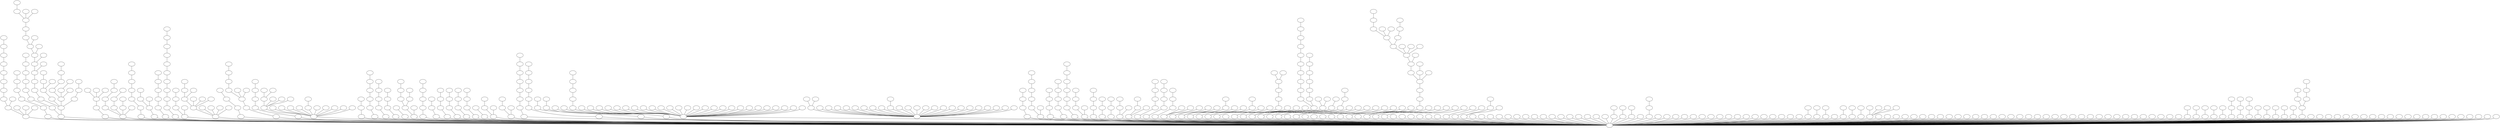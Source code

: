 graph G {
	node [label=""]
	1065400254151954432
	1066127981591048197
	1065892532209491968
	1065730249730723842
	1065771999639683077
	1065578571769499648
	1065608444030406657
	1066086189378101248
	1065671660328665088
	1065671497182785537
	1065699354865008640
	1066448911458594817
	1065700969294389249
	1066134655265579008
	1065715988124106752
	1065706178083090434
	1065942410763649024
	1065813232332369920
	1065780137524961281
	1065596131428757504
	1065579956724539392
	1065747539524227072
	1065796361684221952
	1065590454895472640
	1065590051197894656
	1065589836738772992
	1065681778906726401
	1065657075114622976
	1065616056637476864
	1065580102744985600
	1066349406344089601
	1065719288525463552
	1065638133298053122
	1065626559896268800
	1065612780043149315
	1067219709400014849
	1066025023452966912
	1065798108305547264
	1065622719444803585
	1065612836225916928
	1065597936208351232
	1065763843828154369
	1066150795777884160
	1065680229090451458
	1065655785739309061
	1065584335116533761
	1065709766578761728
	1065643075740069891
	1065639862445912065
	1065642754288611330
	1066001382589808640
	1067084106792603650
	1067429788531404800
	1067814511036424193
	1067186739456983045
	1067522284175396864
	1069129681549619200
	1067847058021847040
	1067923625779576840
	1067183369044164608
	1068067010209288192
	1067189799042326534
	1067185105041379330
	1067458140772462594
	1067992438906609665
	1067169109878734848
	1073571826096316417
	1067114634233212929
	1067132446632759297
	1067460422326935552
	1067532426681868288
	1067281163042082816
	1067414054665404418
	1067766501439098880
	1067817483032248320
	1068010882108510208
	1067243292373516288
	1067607763638018048
	1067066104156176385
	1067206046899453952
	1067882601128632334
	1068681106801610752
	1067690049066672128
	1067162068824944641
	1068327357902188544
	1067140934561931265
	1067184135893118976
	1068793502258089984
	1067682961728962561
	1069348094184087552
	1067067672620351488
	1067484914508066816
	1067389767766073344
	1067333957405077504
	1067684143876775936
	1067997046412582914
	1067582092572209152
	1068358795271667712
	1067817264039321600
	1067725545474088960
	1068535590046576641
	1067305487849316352
	1067395935670595584
	1067255676773240832
	1067303907599114240
	1067858540008755200
	1074146056168968192
	1068224925583007744
	1067663763153674240
	1070034350975049728
	1068050687915896832
	1067383546954883072
	1069262254728724480
	1068127975441408000
	1067258561195999232
	1067885376931602440
	1071783386463666181
	1070321221756162048
	1067779860876025857
	1070863845739061249
	1067953714198183936
	1068145544369967105
	1067508740973309956
	1067913944831004674
	1067994835280379904
	1068528078484373509
	1067072086865256449
	1067237692231114752
	1067174428302282754
	1069274428909981699
	1072390981939548160
	1067266307328897030
	1077205820146937856
	1067629094978777088
	1067149890487111682
	1067057581028507648
	1067958100806766593
	1068146817412542464
	1069971052057583617
	1071073387114651648
	1068270825030082561
	1067091319841935360
	1068712508154888192
	1087278982301736960
	1067082125684297728
	1067154133101289473
	1074134699822497792
	1067442076466520064
	1067477416820518912
	1067264907635294208
	1098602476264144896
	1067098706007203841
	1069758427944116224
	1071443852379217921
	1068416522182377472
	1071153614213787648
	1067282994988167168
	1067497387231371264
	1067590092980662272
	1067132308652646400
	1067433392797405184
	1087023111952830464
	1068636621581488128
	1070390623285534725
	1067622989397512192
	1067185806975148032
	1098605492442726408
	1067354591300325376
	1067221838701293569
	1068437356468936704
	1068386577259405313
	1067106520041775104
	1067116281659305986
	1067465316777803777
	1067134413979508738
	1067583853248671744
	1067194243603734530
	1067534661461712896
	1068112105667203073
	1067651457690857472
	1090238527508496384
	1075754042977062913
	1074360989930397698
	1090320298044469248
	1067461527635017733
	1067229927202791425
	1069056751998287873
	1068369261536567296
	1071075258688569345
	1069969794965811200
	1067306319215030273
	1067872399071289346
	1068029634686660610
	1067309974764818432
	1070185612131647488
	1068616349012893696
	1068130176582803457
	1090313568401178627
	1082096717418262529
	1067680265479364609
	1067305848320520192
	1068982781974380545
	1067182768134778882
	1065765699350614016
	1090712320798388224
	1071864866460315649
	1070481616537972736
	1066179179400634368
	1065731142576455680
	1090713590217068544
	1067777342032891904
	1068386940721004545
	1068910162394718209
	1065583927052693504
	1067256832627023872
	1067781156991451136
	1070313262712045568
	1090238885861351426
	1065612497791668224
	1069345327604486144
	1072130368197799936
	1066349752709775362
	1067103785028337664
	1065714994472501249
	1090320254134304769
	1065591145596624899
	1067220704020582401
	1099760834220306433
	1067344997337378816
	1067226946549903362
	1101932126369386498
	1090711974776696832
	1101692550900080640
	1090246345363984384
	1102387781714751491
	1084868291028504576
	1090649948662652929
	1067515649163853824
	1090130045035786240
	1099160702693007362
	1090419439433076742
	1072845670577553419
	1067404655112663040
	1105858340679233536
	1068899595411968000
	1067463407832449025
	1069130705249034241
	1074298604200685573
	1072846367339343873
	1080769023166562304
	1089676770683449344
	1071568840759435264
	1090379039347359745
	1067269080858554368
	1079243141289558016
	1065725932973961218
	1065807770400772097
	1069335669716054016
	1071746485329584130
	1065604726291644416
	1065581266349826048
	1090711346306473984
	1098733329321472005
	1090718607670198272
	1065730565058387968
	1065645273123340293
	1067589482235465728
	1090213672079814656
	1065785974653775872
	1065733449498222592
	1065718310921105409
	1092721236055113728
	1090649204869947393
	1090741472511606785
	1090323400743153665
	1090710291086598144
	1098924451079643136
	1098951437579706368
	1091002912073871366
	1090724114216730637
	1090416074657550336
	1067267345947648000
	1067268298864156672
	1067267122865233920
	1067268157369286656
	1067942025515937792
	1068727108061540352
	1071891390152564739
	1067211045641564160
	1067190086712799232
	1067190909702422528
	1067190400979542016
	1067190739233329158
	1068133148280655873
	1065770294193864705
	1098881434599731200
	1065692501393244165
	1076115914389680129
	1072644389741256708
	1124457222422110208
	1065599196672053248
	1076996783832735745
	1065592269871505408
	1067391554522877958
	1065612928915775489
	1066109820221210624
	1073572683311403008
	1072402097772158976
	1066310534893588481
	1083344924605644800
	1065645835420135424
	1083345192793632770
	1065991278482079744
	1090903341394210816
	1090878857756971008
	1090720350814552077
	1090902467565494272
	1068976807901306881
	1066038777741811721
	1071747927171850240
	1090864133187133441
	1090887439089049600
	1090883141647114240
	1066042568557936640
	1090710765730820096
	1069256383340662785
	1090231308360601601
	1090129963464998913
	1067131349172174849
	1067212650269036544
	1067216628105007104
	1065598993407909888
	1067198468513570817
	1071224997266415619
	1083344790421491712
	1065623032528601099
	1090130236690259968
	1066128523390271488
	1090713001211060224
	1067863241999691777
	1094766242202738689
	1065626370238234625
	1069789782333710336
	1065724438421880832
	1071746859172065281
	1070163400607457280
	1083345079157297152
	1070381526972547072
	1065653987918168064
	1065790755682361344
	1066455576920686592
	1067089987437391878
	1067091626504462336
	1067116529114906625
	1067239301157740544
	1065618849163292673
	1100786574789406723
	1065602251618693120
	1065701061384499200
	1073352183960227845
	1090269293323837441
	1065677009987272706
	1070188440623271937
	1067144104067457024
	1066031886672281600
	1090358726236753921
	1090345295353765888
	1090338620119097344
	1098642132099686400
	1090320478168858626
	1099159414093754369
	1090739529064034306
	1098908789707849730
	1099159625591476225
	1090529200337895424
	1098605156143456262
	1105853755201867778
	1123426113483464704
	1094765831379083265
	1090493054966845440
	1098759327513538560
	1098715424588353536
	1090515601351532544
	1090324387658690565
	1098929656881917952
	1098914020470464514
	1105857624061427712
	1099116558679490560
	1068201600819183616
	1068983822681890817
	1068614628664463360
	1065642079450128384
	1065804065060270081
	1099761347510718464
	1065732874731757568
	1065605696752881665
	1067228724377149440
	1068442328296230913
	1090214196321681409
	1091074461888000000
	1065583752619921408
	1090904444777259008
	1065822401211105280
	1065591582836047873
	1065712897890770944
	1091074078755016704
	1066559821070000128
	1099769653646176257
	1066414579301797888
	1101406821158436865
	1067191244986753025
	1065998143303675904
	1065634966636240897
	1099771004904263681
	1098898536081567744
	1065725392558936064
	1090878599131992064
	1091103334155591681
	1090713855829962754
	1087197124180217856
	1072847497259823109
	1090709528511897600
	1066079976607399936
	1098734927087132673
	1099761218405814273
	1065696782959722496
	1068983393155760128
	1065794818725605377
	1065614453528502273
	1065659870182076418
	1065663336161992713
	1067190544646979585
	1065592027516190720
	1065860223674523648
	1091075398190882816
	1098762497257947136
	1065592109883895808
	1083344574746112001
	1065598527596834817
	1067109162419666946
	1065827769597157376
	1065618130670682113
	1065872430932140032
	1065711588236251136
	1090745236236787716
	1065676362030202881
	1065737564097675264
	1091831984672915463
	1098761967060176896
	1098761535038513152
	1065749046105649152
	1066129040900325376
	1090713443550748672
	1065793996864114689
	1065643284301660160
	1099773099531214849
	1065700067611426816
	1067215950620106752
	1065724630806212608
	1065737378449539072
	1065635377883619328
	1065929059413213184
	1068909892319232002
	1068909403833884672
	1066455849613369344
	1067230435258875905
	1067243308773081088
	1067142609469083657
	1065632854015565825
	1084387040937029632
	1066164256033439744
	1067111795926712320
	1068908720334213120
	1065656442588487680
	1065605089732239360
	1065698429232402432
	1090242625888833537
	1090242152364470272
	1065897049433022464
	1065608212437700608
	1065650056802521089
	1065670728974921728
	1065598220817059841
	1067192298277126144
	1068910053464424450
	1067175638342254593
	1091075026529337344
	1065770600210288640
	1065903455930327040
	1088103960685264896
	1067190505036017665
	1065727235380912133
	1098727804164861953
	1066141402768109568
	1066456400828747778
	1067160526218612736
	1065600931927154689
	1065678505659248640
	1065795179360280576
	1066064178132238341
	1099160419040661506
	1065591855725912065
	1090863885672828928
	1067217979463659520
	1065802736460009472
	1065860393615220736
	1066146648240226304
	1090243585516044288
	1079687032367185920
	1065665375520677888
	1065807727090376705
	1065657567156801536
	1082358674201427968
	1065635820302929921
	1065728239493160960
	1066153192902328320
	1098757132873166849
	1065712200126484480
	1065949346783535104
	1065869661722558464
	1065751956889763840
	1065639160583806976
	1065646846738137088
	1065861856487661568
	1065798595125772288
	1099209792562831360
	1127002491613138944
	1091092391476498433
	1065740971747524608
	1065684434781913089
	1090243431991934976
	1099773527425724416
	1065729997674094594
	1065599170835296256
	1065607659146043392
	1066318404741677056
	1065648237145669633
	1090317790001549313
	1090384979740155904
	1065648666994765825
	1106215083884138496
	1067223590343516160
	1065684990007148545
	1091131251237535746
	1091075748205678592
	1065792625578516482
	1082488626661994497
	1065638201631653890
	1091075962878418944
	1084797273706504193
	1065615838340878336
	1065752093905035264
	1090243733906485248
	1082360142916665354
	1067218249002172416
	1065802101614436352
	1065609098387963904
	1065622039397048320
	1098927716005498881
	1091085103382646784
	1065745119956090881
	1065650292581171202
	1065683584164536320
	1067227616946597888
	1065705354267308032
	1065909958917611520
	1065705424836423680
	1065652050506072064
	1090965514858446848
	1065712881696731137
	1065671970761703425
	1065751212736176128
	1065951410263654400
	1067466409721163776
	1091106345548500994
	1091098382666412033
	1065687950825058309
	1066192325796220928
	1065617301213495296
	1085153288650149889
	1065685361966366721
	1065809200087949312
	1067219683366133760
	1065810889691942912
	1065951684545978370
	1065618050735587329
	1091172573956587520
	1091107014254751744
	1091173298489090049
	1065758296328548358
	1065655560870260737
	1065998195111677952
	1065759223118581760
	1100594003500851200
	1091251571885629442
	1090966870344298497
	1091067000133042176
	1066331498062770177
	1065686749471481863
	1066207197615411200
	1065610513365770240
	1091175537408565248
	1091110358574616576
	1065622915830431749
	1067220620088356865
	1085478411643113472
	1085478625590284288
	1065690876993839104
	1067233194938966017
	1091067983538020352
	1065687575770341376
	1065619643610611713
	1066245576524615680
	1067239464907476994
	1065816990298906624
	1065843855357108224
	1066252322970337281
	1091322857328660480
	1067227385689452544
	1066377376370552832
	1091323016657678342
	1091404310242422785
	1100649332380966912
	1067241456870588417
	1091230892591333377
	1091250076331245568
	1065688114969157632
	1091250288063700992
	1091323052615524352
	1091403385805320192
	1091401634440110081
	1091404107246497793
	1067247738063134720
	1091323140049911808
	1091398995149111296
	1091252659443634177
	1091323202075312128
	1091405251427487744
	1091405907941044224
	1091399559975260162
	1065688972142219266
	1067248262091075584
	1065694565837860864
	1065714738439569408
	1091408697337630721
	1091256807824216064
	1091408222743715840
	1091410560917356544
	1067251472046395392
	1091404882660052992
	1091326916487979010
	1091326959089602561
	1066127981591048197 -- 1065400254151954432
	1065892532209491968 -- 1065400254151954432
	1065730249730723842 -- 1065400254151954432
	1065771999639683077 -- 1065400254151954432
	1065578571769499648 -- 1065400254151954432
	1065608444030406657 -- 1065400254151954432
	1066086189378101248 -- 1065400254151954432
	1065671660328665088 -- 1065400254151954432
	1065671497182785537 -- 1065400254151954432
	1065699354865008640 -- 1065400254151954432
	1066448911458594817 -- 1065400254151954432
	1065700969294389249 -- 1065400254151954432
	1066134655265579008 -- 1065400254151954432
	1065715988124106752 -- 1065400254151954432
	1065706178083090434 -- 1065400254151954432
	1065942410763649024 -- 1065400254151954432
	1065813232332369920 -- 1065400254151954432
	1065780137524961281 -- 1065400254151954432
	1065596131428757504 -- 1065400254151954432
	1065579956724539392 -- 1065400254151954432
	1065747539524227072 -- 1065400254151954432
	1065796361684221952 -- 1065400254151954432
	1065590454895472640 -- 1065400254151954432
	1065590051197894656 -- 1065400254151954432
	1065589836738772992 -- 1065400254151954432
	1065681778906726401 -- 1065400254151954432
	1065657075114622976 -- 1065400254151954432
	1065616056637476864 -- 1065400254151954432
	1065580102744985600 -- 1065400254151954432
	1066349406344089601 -- 1065400254151954432
	1065719288525463552 -- 1065400254151954432
	1065638133298053122 -- 1065400254151954432
	1065626559896268800 -- 1065400254151954432
	1065612780043149315 -- 1065400254151954432
	1067219709400014849 -- 1065400254151954432
	1066025023452966912 -- 1065400254151954432
	1065798108305547264 -- 1065400254151954432
	1065622719444803585 -- 1065400254151954432
	1065612836225916928 -- 1065400254151954432
	1065597936208351232 -- 1065400254151954432
	1065763843828154369 -- 1065400254151954432
	1066150795777884160 -- 1065400254151954432
	1065680229090451458 -- 1065400254151954432
	1065655785739309061 -- 1065400254151954432
	1065584335116533761 -- 1065400254151954432
	1065709766578761728 -- 1065400254151954432
	1065643075740069891 -- 1065400254151954432
	1065639862445912065 -- 1065400254151954432
	1065642754288611330 -- 1065400254151954432
	1066001382589808640 -- 1065400254151954432
	1067084106792603650 -- 1065400254151954432
	1067429788531404800 -- 1065400254151954432
	1067814511036424193 -- 1065400254151954432
	1067186739456983045 -- 1065400254151954432
	1067522284175396864 -- 1065400254151954432
	1069129681549619200 -- 1065400254151954432
	1067847058021847040 -- 1065400254151954432
	1067923625779576840 -- 1065400254151954432
	1067183369044164608 -- 1065400254151954432
	1068067010209288192 -- 1065400254151954432
	1067189799042326534 -- 1065400254151954432
	1067185105041379330 -- 1065400254151954432
	1067458140772462594 -- 1065400254151954432
	1067992438906609665 -- 1065400254151954432
	1067169109878734848 -- 1065400254151954432
	1073571826096316417 -- 1065400254151954432
	1067114634233212929 -- 1065400254151954432
	1067132446632759297 -- 1065400254151954432
	1067460422326935552 -- 1065400254151954432
	1067532426681868288 -- 1065400254151954432
	1067281163042082816 -- 1065400254151954432
	1067414054665404418 -- 1065400254151954432
	1067766501439098880 -- 1065400254151954432
	1067817483032248320 -- 1065400254151954432
	1068010882108510208 -- 1065400254151954432
	1067243292373516288 -- 1065400254151954432
	1067607763638018048 -- 1065400254151954432
	1067066104156176385 -- 1065400254151954432
	1067206046899453952 -- 1065400254151954432
	1067882601128632334 -- 1065400254151954432
	1068681106801610752 -- 1065400254151954432
	1067690049066672128 -- 1065400254151954432
	1067162068824944641 -- 1065400254151954432
	1068327357902188544 -- 1065400254151954432
	1067140934561931265 -- 1065400254151954432
	1067184135893118976 -- 1065400254151954432
	1068793502258089984 -- 1065400254151954432
	1067682961728962561 -- 1065400254151954432
	1069348094184087552 -- 1065400254151954432
	1067067672620351488 -- 1065400254151954432
	1067484914508066816 -- 1065400254151954432
	1067389767766073344 -- 1065400254151954432
	1067333957405077504 -- 1065400254151954432
	1067684143876775936 -- 1065400254151954432
	1067997046412582914 -- 1065400254151954432
	1067582092572209152 -- 1065400254151954432
	1068358795271667712 -- 1065400254151954432
	1067817264039321600 -- 1065400254151954432
	1067725545474088960 -- 1065400254151954432
	1068535590046576641 -- 1065400254151954432
	1067305487849316352 -- 1065400254151954432
	1067395935670595584 -- 1065400254151954432
	1067255676773240832 -- 1065400254151954432
	1067303907599114240 -- 1065400254151954432
	1067858540008755200 -- 1065400254151954432
	1074146056168968192 -- 1065400254151954432
	1068224925583007744 -- 1065400254151954432
	1067663763153674240 -- 1065400254151954432
	1070034350975049728 -- 1065400254151954432
	1068050687915896832 -- 1065400254151954432
	1067383546954883072 -- 1065400254151954432
	1069262254728724480 -- 1065400254151954432
	1068127975441408000 -- 1065400254151954432
	1067258561195999232 -- 1065400254151954432
	1067885376931602440 -- 1065400254151954432
	1071783386463666181 -- 1065400254151954432
	1070321221756162048 -- 1065400254151954432
	1067779860876025857 -- 1065400254151954432
	1070863845739061249 -- 1065400254151954432
	1067953714198183936 -- 1065400254151954432
	1068145544369967105 -- 1065400254151954432
	1067508740973309956 -- 1065400254151954432
	1067913944831004674 -- 1065400254151954432
	1067994835280379904 -- 1065400254151954432
	1068528078484373509 -- 1065400254151954432
	1067072086865256449 -- 1065400254151954432
	1067237692231114752 -- 1065400254151954432
	1067174428302282754 -- 1065400254151954432
	1069274428909981699 -- 1065400254151954432
	1072390981939548160 -- 1065400254151954432
	1067266307328897030 -- 1065400254151954432
	1077205820146937856 -- 1065400254151954432
	1067629094978777088 -- 1065400254151954432
	1067149890487111682 -- 1065400254151954432
	1067057581028507648 -- 1065400254151954432
	1067958100806766593 -- 1065400254151954432
	1068146817412542464 -- 1065400254151954432
	1069971052057583617 -- 1065400254151954432
	1071073387114651648 -- 1065400254151954432
	1068270825030082561 -- 1065400254151954432
	1067091319841935360 -- 1065400254151954432
	1068712508154888192 -- 1065400254151954432
	1087278982301736960 -- 1065400254151954432
	1067082125684297728 -- 1065400254151954432
	1067154133101289473 -- 1065400254151954432
	1074134699822497792 -- 1065400254151954432
	1067442076466520064 -- 1065400254151954432
	1067477416820518912 -- 1065400254151954432
	1067264907635294208 -- 1065400254151954432
	1098602476264144896 -- 1065400254151954432
	1067098706007203841 -- 1065400254151954432
	1069758427944116224 -- 1065400254151954432
	1071443852379217921 -- 1065400254151954432
	1068416522182377472 -- 1065400254151954432
	1071153614213787648 -- 1065400254151954432
	1067282994988167168 -- 1065400254151954432
	1067497387231371264 -- 1065400254151954432
	1067590092980662272 -- 1065400254151954432
	1067132308652646400 -- 1065400254151954432
	1067433392797405184 -- 1065400254151954432
	1087023111952830464 -- 1065400254151954432
	1068636621581488128 -- 1065400254151954432
	1070390623285534725 -- 1065400254151954432
	1067622989397512192 -- 1065400254151954432
	1067185806975148032 -- 1065400254151954432
	1098605492442726408 -- 1065400254151954432
	1067354591300325376 -- 1065400254151954432
	1067221838701293569 -- 1065400254151954432
	1068437356468936704 -- 1065400254151954432
	1068386577259405313 -- 1065400254151954432
	1067106520041775104 -- 1065400254151954432
	1067116281659305986 -- 1065400254151954432
	1067465316777803777 -- 1065400254151954432
	1067134413979508738 -- 1065400254151954432
	1067583853248671744 -- 1065400254151954432
	1067194243603734530 -- 1065400254151954432
	1067534661461712896 -- 1065400254151954432
	1068112105667203073 -- 1065400254151954432
	1067651457690857472 -- 1065400254151954432
	1090238527508496384 -- 1065400254151954432
	1075754042977062913 -- 1065400254151954432
	1074360989930397698 -- 1065400254151954432
	1090320298044469248 -- 1065400254151954432
	1067461527635017733 -- 1065400254151954432
	1067229927202791425 -- 1065400254151954432
	1069056751998287873 -- 1065400254151954432
	1068369261536567296 -- 1065400254151954432
	1071075258688569345 -- 1065400254151954432
	1069969794965811200 -- 1065400254151954432
	1067306319215030273 -- 1065400254151954432
	1067872399071289346 -- 1065400254151954432
	1068029634686660610 -- 1065400254151954432
	1067309974764818432 -- 1065400254151954432
	1070185612131647488 -- 1065400254151954432
	1068616349012893696 -- 1065400254151954432
	1068130176582803457 -- 1065400254151954432
	1090313568401178627 -- 1065400254151954432
	1082096717418262529 -- 1065400254151954432
	1067680265479364609 -- 1065400254151954432
	1067305848320520192 -- 1065400254151954432
	1068982781974380545 -- 1065400254151954432
	1067182768134778882 -- 1065400254151954432
	1065765699350614016 -- 1065747539524227072
	1090712320798388224 -- 1065747539524227072
	1071864866460315649 -- 1067140934561931265
	1070481616537972736 -- 1067140934561931265
	1066179179400634368 -- 1066134655265579008
	1065731142576455680 -- 1065730249730723842
	1090713590217068544 -- 1065730249730723842
	1067777342032891904 -- 1067651457690857472
	1068386940721004545 -- 1068386577259405313
	1068910162394718209 -- 1067465316777803777
	1065583927052693504 -- 1065580102744985600
	1067256832627023872 -- 1065580102744985600
	1067781156991451136 -- 1067583853248671744
	1070313262712045568 -- 1068528078484373509
	1090238885861351426 -- 1090238527508496384
	1065612497791668224 -- 1065608444030406657
	1069345327604486144 -- 1068010882108510208
	1072130368197799936 -- 1071864866460315649
	1066349752709775362 -- 1066349406344089601
	1067103785028337664 -- 1066349406344089601
	1065714994472501249 -- 1065709766578761728
	1090320254134304769 -- 1065709766578761728
	1065591145596624899 -- 1065590051197894656
	1067220704020582401 -- 1067219709400014849
	1099760834220306433 -- 1067219709400014849
	1067344997337378816 -- 1067219709400014849
	1067226946549903362 -- 1067219709400014849
	1101932126369386498 -- 1067219709400014849
	1090711974776696832 -- 1067219709400014849
	1101692550900080640 -- 1067219709400014849
	1090246345363984384 -- 1067219709400014849
	1102387781714751491 -- 1067219709400014849
	1084868291028504576 -- 1067219709400014849
	1090649948662652929 -- 1067219709400014849
	1067515649163853824 -- 1067219709400014849
	1090130045035786240 -- 1067219709400014849
	1099160702693007362 -- 1067219709400014849
	1090419439433076742 -- 1067219709400014849
	1072845670577553419 -- 1067219709400014849
	1067404655112663040 -- 1067219709400014849
	1105858340679233536 -- 1067219709400014849
	1068899595411968000 -- 1067219709400014849
	1067463407832449025 -- 1067219709400014849
	1069130705249034241 -- 1067219709400014849
	1074298604200685573 -- 1067219709400014849
	1072846367339343873 -- 1067219709400014849
	1080769023166562304 -- 1067219709400014849
	1089676770683449344 -- 1067219709400014849
	1071568840759435264 -- 1067219709400014849
	1090379039347359745 -- 1067219709400014849
	1067269080858554368 -- 1067219709400014849
	1079243141289558016 -- 1067219709400014849
	1065725932973961218 -- 1065714994472501249
	1065807770400772097 -- 1065796361684221952
	1069335669716054016 -- 1069129681549619200
	1071746485329584130 -- 1069129681549619200
	1065604726291644416 -- 1065596131428757504
	1065581266349826048 -- 1065578571769499648
	1090711346306473984 -- 1065578571769499648
	1098733329321472005 -- 1065578571769499648
	1090718607670198272 -- 1065578571769499648
	1065730565058387968 -- 1065715988124106752
	1065645273123340293 -- 1065643075740069891
	1067589482235465728 -- 1065643075740069891
	1090213672079814656 -- 1067072086865256449
	1065785974653775872 -- 1065771999639683077
	1065733449498222592 -- 1065731142576455680
	1065718310921105409 -- 1065706178083090434
	1092721236055113728 -- 1065706178083090434
	1090649204869947393 -- 1065706178083090434
	1090741472511606785 -- 1065706178083090434
	1090323400743153665 -- 1065706178083090434
	1090710291086598144 -- 1065706178083090434
	1098924451079643136 -- 1065706178083090434
	1098951437579706368 -- 1065706178083090434
	1091002912073871366 -- 1065706178083090434
	1090724114216730637 -- 1065706178083090434
	1090416074657550336 -- 1065706178083090434
	1067267345947648000 -- 1067266307328897030
	1067268298864156672 -- 1067266307328897030
	1067267122865233920 -- 1067266307328897030
	1067268157369286656 -- 1067266307328897030
	1067942025515937792 -- 1067344997337378816
	1068727108061540352 -- 1067992438906609665
	1071891390152564739 -- 1067992438906609665
	1067211045641564160 -- 1067189799042326534
	1067190086712799232 -- 1067189799042326534
	1067190909702422528 -- 1067189799042326534
	1067190400979542016 -- 1067189799042326534
	1067190739233329158 -- 1067189799042326534
	1068133148280655873 -- 1068112105667203073
	1065770294193864705 -- 1065765699350614016
	1098881434599731200 -- 1065765699350614016
	1065692501393244165 -- 1065680229090451458
	1076115914389680129 -- 1074146056168968192
	1072644389741256708 -- 1067994835280379904
	1124457222422110208 -- 1069274428909981699
	1065599196672053248 -- 1065590454895472640
	1076996783832735745 -- 1076115914389680129
	1065592269871505408 -- 1065589836738772992
	1067391554522877958 -- 1067354591300325376
	1065612928915775489 -- 1065612780043149315
	1066109820221210624 -- 1066086189378101248
	1073572683311403008 -- 1073571826096316417
	1072402097772158976 -- 1072390981939548160
	1066310534893588481 -- 1066179179400634368
	1083344924605644800 -- 1067847058021847040
	1065645835420135424 -- 1065642754288611330
	1083345192793632770 -- 1067395935670595584
	1065991278482079744 -- 1065942410763649024
	1090903341394210816 -- 1090713590217068544
	1090878857756971008 -- 1090713590217068544
	1090720350814552077 -- 1090713590217068544
	1090902467565494272 -- 1090713590217068544
	1068976807901306881 -- 1068910162394718209
	1066038777741811721 -- 1066001382589808640
	1071747927171850240 -- 1067534661461712896
	1090864133187133441 -- 1090720350814552077
	1090887439089049600 -- 1090720350814552077
	1090883141647114240 -- 1090720350814552077
	1066042568557936640 -- 1066038777741811721
	1090710765730820096 -- 1067817483032248320
	1069256383340662785 -- 1067817483032248320
	1090231308360601601 -- 1067817483032248320
	1090129963464998913 -- 1067817483032248320
	1067131349172174849 -- 1067116281659305986
	1067212650269036544 -- 1067211045641564160
	1067216628105007104 -- 1067211045641564160
	1065598993407909888 -- 1065591145596624899
	1067198468513570817 -- 1067131349172174849
	1071224997266415619 -- 1067174428302282754
	1083344790421491712 -- 1067458140772462594
	1065623032528601099 -- 1065612928915775489
	1090130236690259968 -- 1067183369044164608
	1066128523390271488 -- 1066127981591048197
	1090713001211060224 -- 1066127981591048197
	1067863241999691777 -- 1066127981591048197
	1094766242202738689 -- 1066127981591048197
	1065626370238234625 -- 1065622719444803585
	1069789782333710336 -- 1065622719444803585
	1065724438421880832 -- 1065719288525463552
	1071746859172065281 -- 1067414054665404418
	1070163400607457280 -- 1067814511036424193
	1083345079157297152 -- 1067814511036424193
	1070381526972547072 -- 1067814511036424193
	1065653987918168064 -- 1065645835420135424
	1065790755682361344 -- 1065763843828154369
	1066455576920686592 -- 1066448911458594817
	1067089987437391878 -- 1066448911458594817
	1067091626504462336 -- 1066448911458594817
	1067116529114906625 -- 1066448911458594817
	1067239301157740544 -- 1066448911458594817
	1065618849163292673 -- 1065616056637476864
	1100786574789406723 -- 1098733329321472005
	1065602251618693120 -- 1065599196672053248
	1065701061384499200 -- 1065700969294389249
	1073352183960227845 -- 1067185105041379330
	1090269293323837441 -- 1067185105041379330
	1065677009987272706 -- 1065671497182785537
	1070188440623271937 -- 1068327357902188544
	1067144104067457024 -- 1067134413979508738
	1066031886672281600 -- 1066025023452966912
	1090358726236753921 -- 1066025023452966912
	1090345295353765888 -- 1066025023452966912
	1090338620119097344 -- 1066025023452966912
	1098642132099686400 -- 1066025023452966912
	1090320478168858626 -- 1066025023452966912
	1099159414093754369 -- 1066025023452966912
	1090739529064034306 -- 1066025023452966912
	1098908789707849730 -- 1066025023452966912
	1099159625591476225 -- 1066025023452966912
	1090529200337895424 -- 1066025023452966912
	1098605156143456262 -- 1066025023452966912
	1105853755201867778 -- 1066025023452966912
	1123426113483464704 -- 1066025023452966912
	1094765831379083265 -- 1066025023452966912
	1090493054966845440 -- 1066025023452966912
	1098759327513538560 -- 1066025023452966912
	1098715424588353536 -- 1066025023452966912
	1090515601351532544 -- 1066025023452966912
	1090324387658690565 -- 1066025023452966912
	1098929656881917952 -- 1066025023452966912
	1098914020470464514 -- 1066025023452966912
	1105857624061427712 -- 1066025023452966912
	1099116558679490560 -- 1066025023452966912
	1068201600819183616 -- 1067084106792603650
	1068983822681890817 -- 1067084106792603650
	1068614628664463360 -- 1067084106792603650
	1065642079450128384 -- 1065638133298053122
	1065804065060270081 -- 1065798108305547264
	1099761347510718464 -- 1067243292373516288
	1065732874731757568 -- 1065730565058387968
	1065605696752881665 -- 1065597936208351232
	1067228724377149440 -- 1067221838701293569
	1068442328296230913 -- 1068437356468936704
	1090214196321681409 -- 1067194243603734530
	1091074461888000000 -- 1090902467565494272
	1065583752619921408 -- 1065581266349826048
	1090904444777259008 -- 1090903341394210816
	1065822401211105280 -- 1065804065060270081
	1065591582836047873 -- 1065583927052693504
	1065712897890770944 -- 1065701061384499200
	1091074078755016704 -- 1090904444777259008
	1066559821070000128 -- 1066349752709775362
	1099769653646176257 -- 1066310534893588481
	1066414579301797888 -- 1066310534893588481
	1101406821158436865 -- 1066310534893588481
	1067191244986753025 -- 1067190909702422528
	1065998143303675904 -- 1065991278482079744
	1065634966636240897 -- 1065626370238234625
	1099771004904263681 -- 1099769653646176257
	1098898536081567744 -- 1098881434599731200
	1065725392558936064 -- 1065724438421880832
	1090878599131992064 -- 1090864133187133441
	1091103334155591681 -- 1091074461888000000
	1090713855829962754 -- 1090710765730820096
	1087197124180217856 -- 1067255676773240832
	1072847497259823109 -- 1067522284175396864
	1090709528511897600 -- 1066031886672281600
	1066079976607399936 -- 1066031886672281600
	1098734927087132673 -- 1090711346306473984
	1099761218405814273 -- 1068067010209288192
	1065696782959722496 -- 1065681778906726401
	1068983393155760128 -- 1067186739456983045
	1065794818725605377 -- 1065785974653775872
	1065614453528502273 -- 1065612497791668224
	1065659870182076418 -- 1065655785739309061
	1065663336161992713 -- 1065657075114622976
	1067190544646979585 -- 1067190400979542016
	1065592027516190720 -- 1065584335116533761
	1065860223674523648 -- 1065807770400772097
	1091075398190882816 -- 1090878857756971008
	1098762497257947136 -- 1090710291086598144
	1065592109883895808 -- 1065579956724539392
	1083344574746112001 -- 1067162068824944641
	1065598527596834817 -- 1065592269871505408
	1067109162419666946 -- 1067106520041775104
	1065827769597157376 -- 1065813232332369920
	1065618130670682113 -- 1065612836225916928
	1065872430932140032 -- 1065827769597157376
	1065711588236251136 -- 1065699354865008640
	1090745236236787716 -- 1065699354865008640
	1065676362030202881 -- 1065671660328665088
	1065737564097675264 -- 1065718310921105409
	1091831984672915463 -- 1065718310921105409
	1098761967060176896 -- 1065718310921105409
	1098761535038513152 -- 1065718310921105409
	1065749046105649152 -- 1065733449498222592
	1066129040900325376 -- 1066128523390271488
	1090713443550748672 -- 1066128523390271488
	1065793996864114689 -- 1065780137524961281
	1065643284301660160 -- 1065639862445912065
	1099773099531214849 -- 1099771004904263681
	1065700067611426816 -- 1065696782959722496
	1067215950620106752 -- 1067212650269036544
	1065724630806212608 -- 1065712897890770944
	1065737378449539072 -- 1065732874731757568
	1065635377883619328 -- 1065634966636240897
	1065929059413213184 -- 1065892532209491968
	1068909892319232002 -- 1067429788531404800
	1068909403833884672 -- 1067429788531404800
	1066455849613369344 -- 1066455576920686592
	1067230435258875905 -- 1066455576920686592
	1067243308773081088 -- 1066455576920686592
	1067142609469083657 -- 1066455576920686592
	1065632854015565825 -- 1065626559896268800
	1084387040937029632 -- 1071746485329584130
	1066164256033439744 -- 1066150795777884160
	1067111795926712320 -- 1066150795777884160
	1068908720334213120 -- 1067303907599114240
	1065656442588487680 -- 1065653987918168064
	1065605089732239360 -- 1065604726291644416
	1065698429232402432 -- 1065692501393244165
	1090242625888833537 -- 1090238885861351426
	1090242152364470272 -- 1090238885861351426
	1065897049433022464 -- 1065872430932140032
	1065608212437700608 -- 1065605696752881665
	1065650056802521089 -- 1065645273123340293
	1065670728974921728 -- 1065663336161992713
	1065598220817059841 -- 1065592027516190720
	1067192298277126144 -- 1067190544646979585
	1068910053464424450 -- 1067942025515937792
	1067175638342254593 -- 1067144104067457024
	1091075026529337344 -- 1090887439089049600
	1065770600210288640 -- 1065770294193864705
	1065903455930327040 -- 1065897049433022464
	1088103960685264896 -- 1067190086712799232
	1067190505036017665 -- 1067190086712799232
	1065727235380912133 -- 1065725392558936064
	1098727804164861953 -- 1066109820221210624
	1066141402768109568 -- 1066109820221210624
	1066456400828747778 -- 1066455849613369344
	1067160526218612736 -- 1066455849613369344
	1065600931927154689 -- 1065598993407909888
	1065678505659248640 -- 1065677009987272706
	1065795179360280576 -- 1065790755682361344
	1066064178132238341 -- 1066042568557936640
	1099160419040661506 -- 1099159625591476225
	1065591855725912065 -- 1065583752619921408
	1090863885672828928 -- 1090713855829962754
	1067217979463659520 -- 1067216628105007104
	1065802736460009472 -- 1065795179360280576
	1065860393615220736 -- 1065860223674523648
	1066146648240226304 -- 1066129040900325376
	1090243585516044288 -- 1090242625888833537
	1079687032367185920 -- 1070163400607457280
	1065665375520677888 -- 1065659870182076418
	1065807727090376705 -- 1065802736460009472
	1065657567156801536 -- 1065656442588487680
	1082358674201427968 -- 1068910053464424450
	1065635820302929921 -- 1065635377883619328
	1065728239493160960 -- 1065727235380912133
	1066153192902328320 -- 1066146648240226304
	1098757132873166849 -- 1098734927087132673
	1065712200126484480 -- 1065711588236251136
	1065949346783535104 -- 1065929059413213184
	1065869661722558464 -- 1065822401211105280
	1065751956889763840 -- 1065749046105649152
	1065639160583806976 -- 1065632854015565825
	1065646846738137088 -- 1065642079450128384
	1065861856487661568 -- 1065860393615220736
	1065798595125772288 -- 1065794818725605377
	1099209792562831360 -- 1065794818725605377
	1127002491613138944 -- 1065794818725605377
	1091092391476498433 -- 1091074078755016704
	1065740971747524608 -- 1065737378449539072
	1065684434781913089 -- 1065676362030202881
	1090243431991934976 -- 1090242152364470272
	1099773527425724416 -- 1099773099531214849
	1065729997674094594 -- 1065728239493160960
	1065599170835296256 -- 1065598527596834817
	1065607659146043392 -- 1065605089732239360
	1066318404741677056 -- 1066164256033439744
	1065648237145669633 -- 1065643284301660160
	1090317790001549313 -- 1065737564097675264
	1090384979740155904 -- 1065737564097675264
	1065648666994765825 -- 1065646846738137088
	1106215083884138496 -- 1098727804164861953
	1067223590343516160 -- 1067215950620106752
	1065684990007148545 -- 1065684434781913089
	1091131251237535746 -- 1091075398190882816
	1091075748205678592 -- 1091075398190882816
	1065792625578516482 -- 1065770600210288640
	1082488626661994497 -- 1082358674201427968
	1065638201631653890 -- 1065635820302929921
	1091075962878418944 -- 1090878599131992064
	1084797273706504193 -- 1084387040937029632
	1065615838340878336 -- 1065614453528502273
	1065752093905035264 -- 1065751956889763840
	1090243733906485248 -- 1090243431991934976
	1082360142916665354 -- 1068983393155760128
	1067218249002172416 -- 1067217979463659520
	1065802101614436352 -- 1065793996864114689
	1065609098387963904 -- 1065608212437700608
	1065622039397048320 -- 1065618130670682113
	1098927716005498881 -- 1065591855725912065
	1091085103382646784 -- 1091075962878418944
	1065745119956090881 -- 1065729997674094594
	1065650292581171202 -- 1065648666994765825
	1065683584164536320 -- 1065678505659248640
	1067227616946597888 -- 1067223590343516160
	1065705354267308032 -- 1065700067611426816
	1065909958917611520 -- 1065903455930327040
	1065705424836423680 -- 1065698429232402432
	1065652050506072064 -- 1065648237145669633
	1090965514858446848 -- 1090863885672828928
	1065712881696731137 -- 1065712200126484480
	1065671970761703425 -- 1065670728974921728
	1065751212736176128 -- 1065745119956090881
	1065951410263654400 -- 1065949346783535104
	1067466409721163776 -- 1066456400828747778
	1091106345548500994 -- 1091092391476498433
	1091098382666412033 -- 1091092391476498433
	1065687950825058309 -- 1065684990007148545
	1066192325796220928 -- 1066153192902328320
	1065617301213495296 -- 1065615838340878336
	1085153288650149889 -- 1084797273706504193
	1065685361966366721 -- 1065683584164536320
	1065809200087949312 -- 1065802101614436352
	1067219683366133760 -- 1067218249002172416
	1065810889691942912 -- 1065807727090376705
	1065951684545978370 -- 1065951410263654400
	1065618050735587329 -- 1065617301213495296
	1091172573956587520 -- 1091131251237535746
	1091107014254751744 -- 1091106345548500994
	1091173298489090049 -- 1091106345548500994
	1065758296328548358 -- 1065752093905035264
	1065655560870260737 -- 1065652050506072064
	1065998195111677952 -- 1065951684545978370
	1065759223118581760 -- 1065758296328548358
	1100594003500851200 -- 1065650292581171202
	1091251571885629442 -- 1090965514858446848
	1090966870344298497 -- 1090965514858446848
	1091067000133042176 -- 1090965514858446848
	1066331498062770177 -- 1066318404741677056
	1065686749471481863 -- 1065685361966366721
	1066207197615411200 -- 1066192325796220928
	1065610513365770240 -- 1065609098387963904
	1091175537408565248 -- 1091107014254751744
	1091110358574616576 -- 1091107014254751744
	1065622915830431749 -- 1065622039397048320
	1067220620088356865 -- 1067219683366133760
	1085478411643113472 -- 1085153288650149889
	1085478625590284288 -- 1085153288650149889
	1065690876993839104 -- 1065687950825058309
	1067233194938966017 -- 1067227616946597888
	1091067983538020352 -- 1090966870344298497
	1065687575770341376 -- 1065686749471481863
	1065619643610611713 -- 1065618050735587329
	1066245576524615680 -- 1066207197615411200
	1067239464907476994 -- 1067233194938966017
	1065816990298906624 -- 1065810889691942912
	1065843855357108224 -- 1065809200087949312
	1066252322970337281 -- 1066245576524615680
	1091322857328660480 -- 1091251571885629442
	1067227385689452544 -- 1067220620088356865
	1066377376370552832 -- 1066252322970337281
	1091323016657678342 -- 1091322857328660480
	1091404310242422785 -- 1091322857328660480
	1100649332380966912 -- 1100594003500851200
	1067241456870588417 -- 1067239464907476994
	1091230892591333377 -- 1091175537408565248
	1091250076331245568 -- 1091175537408565248
	1065688114969157632 -- 1065687575770341376
	1091250288063700992 -- 1091230892591333377
	1091323052615524352 -- 1091323016657678342
	1091403385805320192 -- 1091323016657678342
	1091401634440110081 -- 1091323016657678342
	1091404107246497793 -- 1091323016657678342
	1067247738063134720 -- 1067241456870588417
	1091323140049911808 -- 1091323052615524352
	1091398995149111296 -- 1091323052615524352
	1091252659443634177 -- 1091250288063700992
	1091323202075312128 -- 1091323140049911808
	1091405251427487744 -- 1091323140049911808
	1091405907941044224 -- 1091323140049911808
	1091399559975260162 -- 1091398995149111296
	1065688972142219266 -- 1065688114969157632
	1067248262091075584 -- 1067247738063134720
	1065694565837860864 -- 1065688972142219266
	1065714738439569408 -- 1065694565837860864
	1091408697337630721 -- 1091252659443634177
	1091256807824216064 -- 1091252659443634177
	1091408222743715840 -- 1091252659443634177
	1091410560917356544 -- 1091408697337630721
	1067251472046395392 -- 1067248262091075584
	1091404882660052992 -- 1091399559975260162
	1091326916487979010 -- 1091323202075312128
	1091326959089602561 -- 1091326916487979010
}
